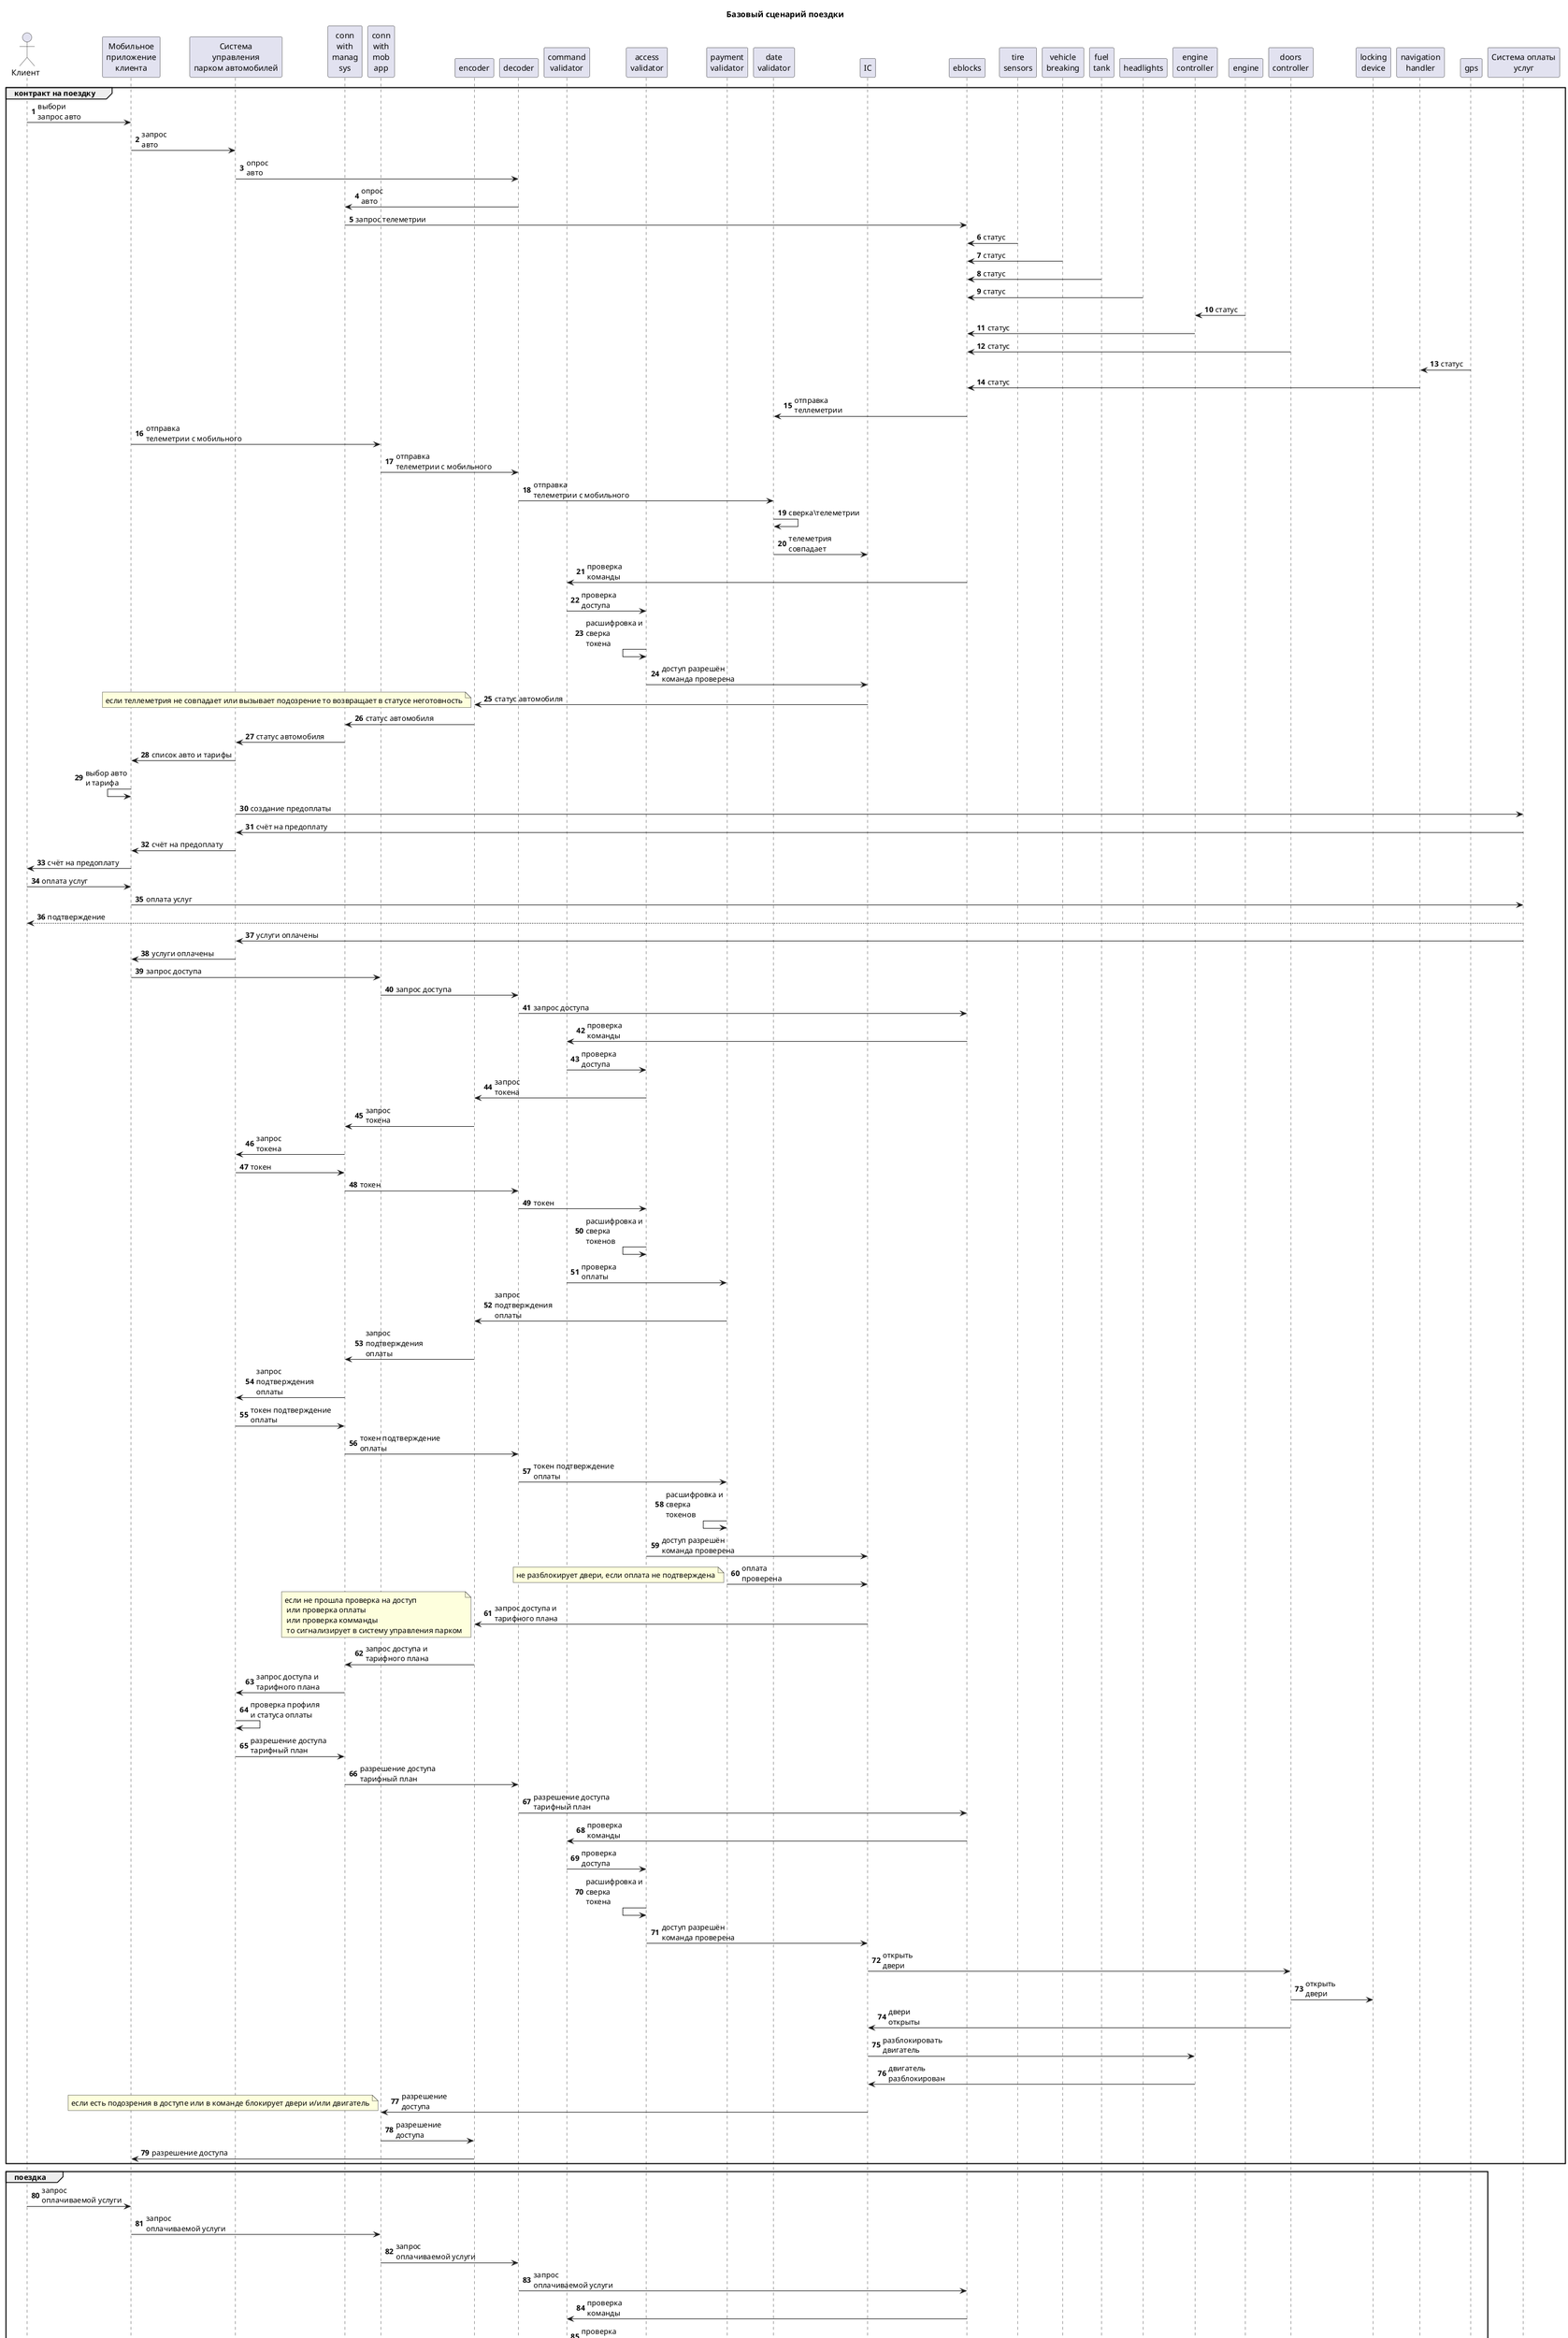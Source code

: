 @startuml sec_scen
title Базовый сценарий поездки
autonumber
actor "Клиент" as client
participant "Мобильное\nприложение\nклиента" as mobile
participant "Система\nуправления\nпарком автомобилей" as manage_sys
participant "conn\nwith\nmanag\nsys" as conn_with_manag_sys
participant "conn\nwith\nmob\napp" as conn_with_mob_app
participant "encoder" as encoder
participant "decoder" as decoder
participant "command\nvalidator" as command_validator
participant "access\nvalidator" as access_validator
participant "payment\nvalidator" as payment_validator
participant "date\nvalidator" as data_validator
participant "IC" as ic
participant "eblocks" as eblocks
participant "tire\nsensors" as tire_sensors
participant "vehicle\nbreaking" as vehicle_braking
participant "fuel\ntank" as fuel_tank
participant "headlights" as headlights
participant "engine\ncontroller" as engine_controller
participant "engine" as engine
participant "doors\ncontroller" as doors_controller
participant "locking\ndevice" as locking_device
participant "navigation\nhandler" as navigation_handler
participant "gps" as gps
participant "Система оплаты\nуслуг" as bank
group контракт на поездку
    client -> mobile: выбори\nзапрос авто
    mobile -> manage_sys: запрос\nавто
    manage_sys -> decoder: опрос\nавто
    decoder -> conn_with_manag_sys: опрос\nавто
    conn_with_manag_sys -> eblocks: запрос телеметрии
    tire_sensors -> eblocks: статус
    vehicle_braking -> eblocks: статус
    fuel_tank -> eblocks: статус
    headlights -> eblocks: статус
    engine -> engine_controller: статус
    engine_controller -> eblocks: статус
    doors_controller -> eblocks: статус
    gps -> navigation_handler: статус
    navigation_handler -> eblocks: статус
    eblocks -> data_validator: отправка\nтеллеметрии
    mobile -> conn_with_mob_app: отправка\nтелеметрии с мобильного
    conn_with_mob_app -> decoder: отправка\nтелеметрии с мобильного
    decoder -> data_validator: отправка\nтелеметрии с мобильного
    data_validator -> data_validator: сверка\телеметрии
    data_validator -> ic: телеметрия\nсовпадает
    eblocks -> command_validator: проверка\nкоманды
    command_validator -> access_validator: проверка\nдоступа
    access_validator <- access_validator: расшифровка и\nсверка\nтокена
    access_validator -> ic: доступ разрешён\nкоманда проверена
    ic -> encoder: статус автомобиля
    note left: если теллеметрия не совпадает или вызывает подозрение то возвращает в статусе неготовность
    encoder -> conn_with_manag_sys: статус автомобиля
    conn_with_manag_sys -> manage_sys: статус автомобиля
    manage_sys -> mobile: список авто и тарифы
    mobile <- mobile: выбор авто\nи тарифа
    manage_sys -> bank: создание предоплаты
    bank -> manage_sys: счёт на предоплату
    manage_sys -> mobile: счёт на предоплату
    mobile -> client: счёт на предоплату
    client -> mobile: оплата услуг
    mobile -> bank: оплата услуг
    bank --> client: подтверждение
    bank -> manage_sys: услуги оплачены
    manage_sys -> mobile: услуги оплачены
    mobile -> conn_with_mob_app: запрос доступа
    conn_with_mob_app -> decoder: запрос доступа
    decoder -> eblocks: запрос доступа
    eblocks -> command_validator: проверка\nкоманды
    command_validator -> access_validator: проверка\nдоступа
    access_validator -> encoder: запрос\nтокена
    encoder -> conn_with_manag_sys: запрос\nтокена 
    conn_with_manag_sys -> manage_sys: запрос\nтокена
    manage_sys -> conn_with_manag_sys: токен
    conn_with_manag_sys -> decoder: токен
    decoder -> access_validator: токен
    access_validator <- access_validator: расшифровка и\nсверка\nтокенов
    command_validator -> payment_validator: проверка\nоплаты
    payment_validator -> encoder: запрос\nподтверждения\nоплаты
    encoder -> conn_with_manag_sys: запрос\nподтверждения\nоплаты
    conn_with_manag_sys -> manage_sys: запрос\nподтверждения\nоплаты
    manage_sys -> conn_with_manag_sys: токен подтверждение\nоплаты
    conn_with_manag_sys -> decoder: токен подтверждение\nоплаты
    decoder -> payment_validator: токен подтверждение\nоплаты
    payment_validator <- payment_validator: расшифровка и\nсверка\nтокенов
    access_validator -> ic: доступ разрешён\nкоманда проверена
    payment_validator -> ic: оплата\nпроверена
    note left: не разблокирует двери, если оплата не подтверждена
    ic -> encoder: запрос доступа и\nтарифного плана
    note left: если не прошла проверка на доступ \n или проверка оплаты \n или проверка комманды \n то сигнализирует в систему управления парком
    encoder -> conn_with_manag_sys: запрос доступа и\nтарифного плана
    conn_with_manag_sys -> manage_sys: запрос доступа и\nтарифного плана
    manage_sys -> manage_sys: проверка профиля\nи статуса оплаты
    manage_sys -> conn_with_manag_sys: разрешение доступа\nтарифный план
    conn_with_manag_sys -> decoder: разрешение доступа\nтарифный план
    decoder -> eblocks: разрешение доступа\nтарифный план
    eblocks -> command_validator: проверка\nкоманды
    command_validator -> access_validator: проверка\nдоступа
    access_validator <- access_validator: расшифровка и\nсверка\nтокена
    access_validator -> ic: доступ разрешён\nкоманда проверена
    ic -> doors_controller: открыть\nдвери
    doors_controller -> locking_device: открыть\nдвери
    doors_controller -> ic: двери\nоткрыты
    ic -> engine_controller: разблокировать\nдвигатель
    engine_controller -> ic: двигатель\nразблокирован
    ic -> conn_with_mob_app: разрешение\nдоступа
    note left: если есть подозрения в доступе или в команде блокирует двери и/или двигатель
    conn_with_mob_app -> encoder: разрешение\nдоступа
    encoder -> mobile: разрешение доступа
end
group поездка
    client -> mobile: запрос\nоплачиваемой услуги
    mobile -> conn_with_mob_app: запрос\nоплачиваемой услуги
    conn_with_mob_app -> decoder: запрос\nоплачиваемой услуги
    decoder -> eblocks: запрос\nоплачиваемой услуги
    eblocks -> command_validator: проверка\nкоманды
    command_validator -> access_validator: проверка\nдоступа
    access_validator -> encoder: запрос\nтокена
    encoder -> conn_with_manag_sys: запрос\nтокена 
    conn_with_manag_sys -> manage_sys: запрос\nтокена
    manage_sys -> conn_with_manag_sys: токен
    conn_with_manag_sys -> decoder: токен
    decoder -> access_validator: токен
    access_validator <- access_validator: расшифровка и\nсверка\nтокенов
    command_validator -> payment_validator: проверка\nоплаты
    payment_validator -> encoder: запрос\nподтверждения\nоплаты
    encoder -> conn_with_manag_sys: запрос\nподтверждения\nоплаты
    conn_with_manag_sys -> manage_sys: запрос\nподтверждения\nоплаты
    manage_sys -> conn_with_manag_sys: токен подтверждение\nоплаты
    conn_with_manag_sys -> decoder: токен подтверждение\nоплаты
    decoder -> payment_validator: токен подтверждение\nоплаты
    payment_validator <- payment_validator: расшифровка и\nсверка\nтокенов
    access_validator -> ic: доступ разрешён\nкоманда проверена
    payment_validator -> ic: оплата\nпроверена
    ic -> ic: выполнение\nуслуги
    ic -> eblocks: стастус\nвыполнения\nзапроса на услугу
    eblocks -> command_validator: проверка\nкоманды
    command_validator -> access_validator: проверка\nдоступа
    access_validator -> encoder: запрос\nтокена
    encoder -> conn_with_manag_sys: запрос\nтокена 
    conn_with_manag_sys -> manage_sys: запрос\nтокена
    manage_sys -> conn_with_manag_sys: токен
    conn_with_manag_sys -> decoder: токен
    decoder -> access_validator: токен
    access_validator <- access_validator: расшифровка и\nсверка\nтокенов
    access_validator -> ic: доступ разрешён\nкоманда проверена
    ic -> encoder: стастус\nвыполнения\nзапроса на услугу
    encoder -> conn_with_mob_app: стастус\nвыполнения\nзапроса на услугу
    ic -> eblocks: запрос телеметрии
    tire_sensors -> eblocks: статус
    vehicle_braking -> eblocks: статус
    fuel_tank -> eblocks: статус
    headlights -> eblocks: статус
    engine -> engine_controller: статус
    engine_controller -> eblocks: статус
    doors_controller -> eblocks: статус
    gps -> navigation_handler: статус
    navigation_handler -> eblocks: статус
    eblocks -> data_validator: отправка\nтеллеметрии
    mobile -> decoder: отправка\nтелеметрии с мобильного
    decoder -> conn_with_mob_app: отправка\nтелеметрии с мобильного
    conn_with_mob_app -> data_validator: отправка\nтелеметрии с мобильного
    data_validator -> data_validator: сверка\телеметрии
    data_validator -> ic: телеметрия\nсовпадает
    note left: если data_validator не подтвердил корректность данных \nили сомневается в исправности автомобиля, \nто присылает уведомления о подтверждении данных клиенту,\nесли не соблюдается скорость или район поездки, то предупреждает 3 раза,\n на 4 блокирует возможность разгоняться и отправляет уведомлени в систему паркинга
    ic -> encoder: статус автомобиля
    encoder -> conn_with_manag_sys: статус автомобиля
    conn_with_manag_sys -> manage_sys: статус автомобиля
end
group завершение поездки и возврат авто
    client -> mobile: возврат авто
    mobile -> conn_with_mob_app: возврат авто
    conn_with_mob_app -> decoder: возврат авто
    decoder -> eblocks: возврат авто
    eblocks -> command_validator: проверка\nкоманды
    command_validator -> access_validator: проверка\nдоступа
    access_validator -> encoder: запрос\nтокена
    encoder -> conn_with_manag_sys: запрос\nтокена 
    conn_with_manag_sys -> manage_sys: запрос\nтокена
    manage_sys -> conn_with_manag_sys: токен
    conn_with_manag_sys -> decoder: токен
    decoder -> access_validator: токен
    access_validator <- access_validator: расшифровка и\nсверка\nтокенов
    access_validator -> ic: доступ разрешён\nкоманда проверена
    ic -> eblocks: запрос телеметрии
    tire_sensors -> eblocks: статус
    vehicle_braking -> eblocks: статус
    fuel_tank -> eblocks: статус
    headlights -> eblocks: статус
    engine -> engine_controller: статус
    engine_controller -> eblocks: статус
    doors_controller -> eblocks: статус
    gps -> navigation_handler: статус
    navigation_handler -> eblocks: статус
    eblocks -> data_validator: отправка\nтеллеметрии
    mobile -> decoder: отправка\nтелеметрии с мобильного
    decoder -> conn_with_mob_app: отправка\nтелеметрии с мобильного
    conn_with_mob_app -> data_validator: отправка\nтелеметрии с мобильного
    data_validator -> data_validator: сверка\телеметрии
    data_validator -> ic: телеметрия\nсовпадает
    ic -> encoder: возврат авто\nсводка по поездке
    encoder -> conn_with_manag_sys: возврат авто\nсводка по поездке
    conn_with_manag_sys -> manage_sys: возврат авто\nсводка по поездке
    manage_sys -> bank: создание\nфинального счёта
    bank -> mobile: финальный счёт
    mobile -> client: финальный счёт
    client -> mobile: оплата
    mobile -> bank: оплата
    bank -> mobile: финальный чек\nпо услуге
    mobile -> client: финальный чек\nпо услуге
    ic -> eblocks: возврат авто
    eblocks -> command_validator: проверка\nкоманды
    command_validator -> access_validator: проверка\nдоступа
    access_validator -> encoder: запрос\nтокена
    encoder -> conn_with_manag_sys: запрос\nтокена 
    conn_with_manag_sys -> manage_sys: запрос\nтокена
    manage_sys -> conn_with_manag_sys: токен
    conn_with_manag_sys -> decoder: токен
    decoder -> access_validator: токен
    access_validator <- access_validator: расшифровка и\nсверка\nтокенов
    command_validator -> payment_validator: проверка\nоплаты
    payment_validator -> encoder: запрос\nподтверждения\nоплаты
    encoder -> conn_with_manag_sys: запрос\nподтверждения\nоплаты
    conn_with_manag_sys -> manage_sys: запрос\nподтверждения\nоплаты
    manage_sys -> conn_with_manag_sys: токен подтверждение\nоплаты
    conn_with_manag_sys -> decoder: токен подтверждение\nоплаты
    decoder -> payment_validator: токен подтверждение\nоплаты
    payment_validator <- payment_validator: расшифровка и\nсверка\nтокенов
    access_validator -> ic: доступ разрешён\nкоманда проверена
    payment_validator -> ic: оплата\nпроверена
    note left: если оплата не прошла уведомляет систему контроля парка и уведомляет клиента\n и не завершает аренду
    ic -> engine_controller: заблокировать двигатель
    engine_controller -> ic: двигатель заблокирован
    ic -> doors_controller: закрыть двери
    doors_controller -> locking_device: закрыть двери
    doors_controller -> ic: двери закрыты
end
@enduml
